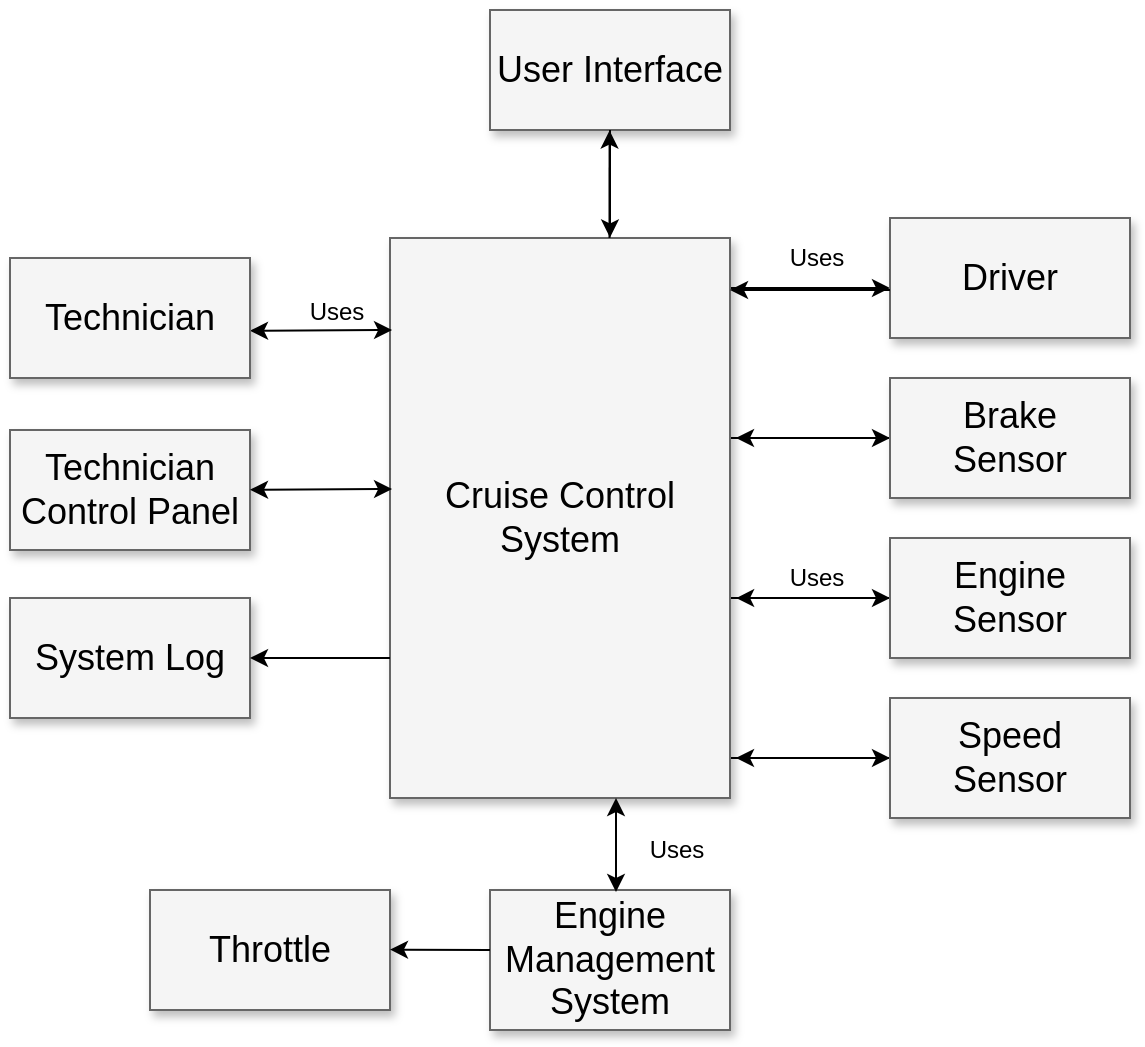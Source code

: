 <mxfile version="12.9.14" type="device"><diagram name="Page-1" id="90a13364-a465-7bf4-72fc-28e22215d7a0"><mxGraphModel dx="599" dy="991" grid="1" gridSize="10" guides="1" tooltips="1" connect="1" arrows="1" fold="1" page="1" pageScale="1.5" pageWidth="1169" pageHeight="826" background="#ffffff" math="0" shadow="0"><root><mxCell id="0" style=";html=1;"/><mxCell id="1" style=";html=1;" parent="0"/><mxCell id="3a17f1ce550125da-13" style="edgeStyle=elbowEdgeStyle;rounded=0;html=1;startArrow=none;startFill=0;jettySize=auto;orthogonalLoop=1;fontSize=18;elbow=vertical;" parent="1" source="3a17f1ce550125da-2" target="3a17f1ce550125da-4" edge="1"><mxGeometry relative="1" as="geometry"/></mxCell><mxCell id="3a17f1ce550125da-14" style="edgeStyle=elbowEdgeStyle;rounded=0;html=1;startArrow=none;startFill=0;jettySize=auto;orthogonalLoop=1;fontSize=18;elbow=vertical;" parent="1" source="3a17f1ce550125da-2" target="3a17f1ce550125da-5" edge="1"><mxGeometry relative="1" as="geometry"/></mxCell><mxCell id="3a17f1ce550125da-15" style="edgeStyle=elbowEdgeStyle;rounded=0;html=1;startArrow=none;startFill=0;jettySize=auto;orthogonalLoop=1;fontSize=18;elbow=vertical;" parent="1" source="3a17f1ce550125da-2" target="3a17f1ce550125da-6" edge="1"><mxGeometry relative="1" as="geometry"/></mxCell><mxCell id="3a17f1ce550125da-16" style="edgeStyle=elbowEdgeStyle;rounded=0;html=1;startArrow=none;startFill=0;jettySize=auto;orthogonalLoop=1;fontSize=18;elbow=vertical;" parent="1" source="3a17f1ce550125da-2" target="3a17f1ce550125da-7" edge="1"><mxGeometry relative="1" as="geometry"><Array as="points"><mxPoint x="997" y="714"/></Array></mxGeometry></mxCell><mxCell id="3a17f1ce550125da-2" value="Cruise Control&lt;br&gt;System" style="whiteSpace=wrap;html=1;shadow=1;fontSize=18;fillColor=#f5f5f5;strokeColor=#666666;" parent="1" vertex="1"><mxGeometry x="787" y="454" width="170" height="280" as="geometry"/></mxCell><mxCell id="3a17f1ce550125da-4" value="Driver" style="whiteSpace=wrap;html=1;shadow=1;fontSize=18;fillColor=#f5f5f5;strokeColor=#666666;" parent="1" vertex="1"><mxGeometry x="1037" y="444" width="120" height="60" as="geometry"/></mxCell><mxCell id="s1ULlSiRShBmIf2qCxDf-8" style="edgeStyle=orthogonalEdgeStyle;rounded=0;orthogonalLoop=1;jettySize=auto;html=1;exitX=0;exitY=0.5;exitDx=0;exitDy=0;" parent="1" source="3a17f1ce550125da-5" edge="1"><mxGeometry relative="1" as="geometry"><mxPoint x="960" y="554" as="targetPoint"/></mxGeometry></mxCell><mxCell id="3a17f1ce550125da-5" value="Brake&lt;br&gt;Sensor" style="whiteSpace=wrap;html=1;shadow=1;fontSize=18;fillColor=#f5f5f5;strokeColor=#666666;" parent="1" vertex="1"><mxGeometry x="1037" y="524" width="120" height="60" as="geometry"/></mxCell><mxCell id="s1ULlSiRShBmIf2qCxDf-5" style="edgeStyle=orthogonalEdgeStyle;rounded=0;orthogonalLoop=1;jettySize=auto;html=1;exitX=0;exitY=0.5;exitDx=0;exitDy=0;entryX=1.018;entryY=0.643;entryDx=0;entryDy=0;entryPerimeter=0;" parent="1" source="3a17f1ce550125da-6" target="3a17f1ce550125da-2" edge="1"><mxGeometry relative="1" as="geometry"/></mxCell><mxCell id="3a17f1ce550125da-6" value="Engine Sensor" style="whiteSpace=wrap;html=1;shadow=1;fontSize=18;fillColor=#f5f5f5;strokeColor=#666666;" parent="1" vertex="1"><mxGeometry x="1037" y="604" width="120" height="60" as="geometry"/></mxCell><mxCell id="s1ULlSiRShBmIf2qCxDf-7" style="edgeStyle=orthogonalEdgeStyle;rounded=0;orthogonalLoop=1;jettySize=auto;html=1;exitX=0;exitY=0.5;exitDx=0;exitDy=0;" parent="1" source="3a17f1ce550125da-7" edge="1"><mxGeometry relative="1" as="geometry"><mxPoint x="960" y="714" as="targetPoint"/></mxGeometry></mxCell><mxCell id="3a17f1ce550125da-7" value="Speed&lt;br&gt;Sensor" style="whiteSpace=wrap;html=1;shadow=1;fontSize=18;fillColor=#f5f5f5;strokeColor=#666666;" parent="1" vertex="1"><mxGeometry x="1037" y="684" width="120" height="60" as="geometry"/></mxCell><mxCell id="3a17f1ce550125da-9" value="System Log" style="whiteSpace=wrap;html=1;shadow=1;fontSize=18;fillColor=#f5f5f5;strokeColor=#666666;" parent="1" vertex="1"><mxGeometry x="597" y="634" width="120" height="60" as="geometry"/></mxCell><mxCell id="s1ULlSiRShBmIf2qCxDf-1" style="edgeStyle=elbowEdgeStyle;rounded=0;html=1;startArrow=none;startFill=0;jettySize=auto;orthogonalLoop=1;fontSize=18;elbow=vertical;" parent="1" edge="1"><mxGeometry relative="1" as="geometry"><mxPoint x="1037" y="480" as="sourcePoint"/><mxPoint x="957" y="480" as="targetPoint"/></mxGeometry></mxCell><mxCell id="s1ULlSiRShBmIf2qCxDf-3" value="Uses" style="text;html=1;align=center;verticalAlign=middle;resizable=0;points=[];autosize=1;" parent="1" vertex="1"><mxGeometry x="980" y="454" width="40" height="20" as="geometry"/></mxCell><mxCell id="s1ULlSiRShBmIf2qCxDf-4" value="Technician Control Panel" style="whiteSpace=wrap;html=1;shadow=1;fontSize=18;fillColor=#f5f5f5;strokeColor=#666666;" parent="1" vertex="1"><mxGeometry x="597" y="550" width="120" height="60" as="geometry"/></mxCell><mxCell id="s1ULlSiRShBmIf2qCxDf-14" value="" style="endArrow=classic;startArrow=classic;html=1;entryX=0.006;entryY=0.279;entryDx=0;entryDy=0;entryPerimeter=0;" parent="1" edge="1"><mxGeometry width="50" height="50" relative="1" as="geometry"><mxPoint x="717" y="579.88" as="sourcePoint"/><mxPoint x="788.02" y="579.5" as="targetPoint"/></mxGeometry></mxCell><mxCell id="s1ULlSiRShBmIf2qCxDf-15" value="" style="endArrow=classic;startArrow=classic;html=1;entryX=0.006;entryY=0.279;entryDx=0;entryDy=0;entryPerimeter=0;" parent="1" edge="1"><mxGeometry width="50" height="50" relative="1" as="geometry"><mxPoint x="717" y="500.38" as="sourcePoint"/><mxPoint x="788.02" y="500" as="targetPoint"/></mxGeometry></mxCell><mxCell id="s1ULlSiRShBmIf2qCxDf-16" value="Technician" style="whiteSpace=wrap;html=1;shadow=1;fontSize=18;fillColor=#f5f5f5;strokeColor=#666666;" parent="1" vertex="1"><mxGeometry x="597" y="464" width="120" height="60" as="geometry"/></mxCell><mxCell id="s1ULlSiRShBmIf2qCxDf-17" value="Uses" style="text;html=1;align=center;verticalAlign=middle;resizable=0;points=[];autosize=1;" parent="1" vertex="1"><mxGeometry x="740" y="481" width="40" height="20" as="geometry"/></mxCell><mxCell id="E-9OZJEt0-u4oaOAC3Aq-1" value="User Interface" style="whiteSpace=wrap;html=1;shadow=1;fontSize=18;fillColor=#f5f5f5;strokeColor=#666666;" vertex="1" parent="1"><mxGeometry x="837" y="340" width="120" height="60" as="geometry"/></mxCell><mxCell id="E-9OZJEt0-u4oaOAC3Aq-2" style="edgeStyle=orthogonalEdgeStyle;rounded=0;orthogonalLoop=1;jettySize=auto;html=1;exitX=0.5;exitY=1;exitDx=0;exitDy=0;entryX=0.647;entryY=-0.001;entryDx=0;entryDy=0;entryPerimeter=0;" edge="1" parent="1" source="E-9OZJEt0-u4oaOAC3Aq-1" target="3a17f1ce550125da-2"><mxGeometry relative="1" as="geometry"><mxPoint x="858.5" y="420" as="targetPoint"/><mxPoint x="935.5" y="420" as="sourcePoint"/></mxGeometry></mxCell><mxCell id="E-9OZJEt0-u4oaOAC3Aq-3" style="edgeStyle=orthogonalEdgeStyle;rounded=0;orthogonalLoop=1;jettySize=auto;html=1;exitX=0.5;exitY=1;exitDx=0;exitDy=0;entryX=0.647;entryY=-0.001;entryDx=0;entryDy=0;entryPerimeter=0;" edge="1" parent="1"><mxGeometry relative="1" as="geometry"><mxPoint x="896.77" y="400.28" as="targetPoint"/><mxPoint x="896.76" y="454" as="sourcePoint"/></mxGeometry></mxCell><mxCell id="E-9OZJEt0-u4oaOAC3Aq-4" value="Uses" style="text;html=1;align=center;verticalAlign=middle;resizable=0;points=[];autosize=1;" vertex="1" parent="1"><mxGeometry x="980" y="614" width="40" height="20" as="geometry"/></mxCell><mxCell id="E-9OZJEt0-u4oaOAC3Aq-5" style="edgeStyle=orthogonalEdgeStyle;rounded=0;orthogonalLoop=1;jettySize=auto;html=1;exitX=0;exitY=0.75;exitDx=0;exitDy=0;" edge="1" parent="1" source="3a17f1ce550125da-2"><mxGeometry relative="1" as="geometry"><mxPoint x="717" y="664" as="targetPoint"/><mxPoint x="780" y="664" as="sourcePoint"/></mxGeometry></mxCell><mxCell id="E-9OZJEt0-u4oaOAC3Aq-6" value="Engine Management System" style="whiteSpace=wrap;html=1;shadow=1;fontSize=18;fillColor=#f5f5f5;strokeColor=#666666;" vertex="1" parent="1"><mxGeometry x="837" y="780" width="120" height="70" as="geometry"/></mxCell><mxCell id="E-9OZJEt0-u4oaOAC3Aq-7" value="Throttle" style="whiteSpace=wrap;html=1;shadow=1;fontSize=18;fillColor=#f5f5f5;strokeColor=#666666;" vertex="1" parent="1"><mxGeometry x="667" y="780" width="120" height="60" as="geometry"/></mxCell><mxCell id="E-9OZJEt0-u4oaOAC3Aq-8" value="Uses" style="text;html=1;align=center;verticalAlign=middle;resizable=0;points=[];autosize=1;" vertex="1" parent="1"><mxGeometry x="910" y="750" width="40" height="20" as="geometry"/></mxCell><mxCell id="E-9OZJEt0-u4oaOAC3Aq-9" style="edgeStyle=orthogonalEdgeStyle;rounded=0;orthogonalLoop=1;jettySize=auto;html=1;entryX=1.018;entryY=0.643;entryDx=0;entryDy=0;entryPerimeter=0;" edge="1" parent="1"><mxGeometry relative="1" as="geometry"><mxPoint x="837" y="810" as="sourcePoint"/><mxPoint x="787" y="809.8" as="targetPoint"/><Array as="points"><mxPoint x="787" y="810"/></Array></mxGeometry></mxCell><mxCell id="E-9OZJEt0-u4oaOAC3Aq-11" style="edgeStyle=orthogonalEdgeStyle;rounded=0;orthogonalLoop=1;jettySize=auto;html=1;exitX=0.5;exitY=1;exitDx=0;exitDy=0;" edge="1" parent="1"><mxGeometry relative="1" as="geometry"><mxPoint x="900" y="734" as="targetPoint"/><mxPoint x="900" y="780" as="sourcePoint"/></mxGeometry></mxCell><mxCell id="E-9OZJEt0-u4oaOAC3Aq-12" style="edgeStyle=orthogonalEdgeStyle;rounded=0;orthogonalLoop=1;jettySize=auto;html=1;exitX=0.5;exitY=1;exitDx=0;exitDy=0;" edge="1" parent="1"><mxGeometry relative="1" as="geometry"><mxPoint x="900" y="781" as="targetPoint"/><mxPoint x="900" y="737" as="sourcePoint"/></mxGeometry></mxCell></root></mxGraphModel></diagram></mxfile>